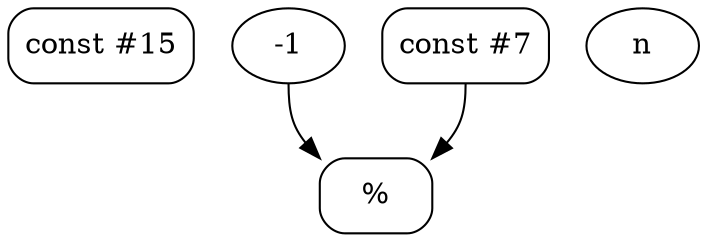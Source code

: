 digraph G{
  n1 [shape=box style=rounded label="const #15"];
  n5 [shape=box style=rounded label="const #7"];
  n6 [shape=box style=rounded label="%"];
  n-1 -> n6 [tailport=s, headport=nw];
  n5 -> n6 [tailport=s, headport=ne];
}
